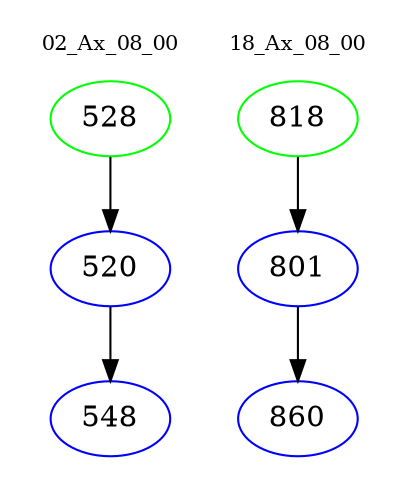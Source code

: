 digraph{
subgraph cluster_0 {
color = white
label = "02_Ax_08_00";
fontsize=10;
T0_528 [label="528", color="green"]
T0_528 -> T0_520 [color="black"]
T0_520 [label="520", color="blue"]
T0_520 -> T0_548 [color="black"]
T0_548 [label="548", color="blue"]
}
subgraph cluster_1 {
color = white
label = "18_Ax_08_00";
fontsize=10;
T1_818 [label="818", color="green"]
T1_818 -> T1_801 [color="black"]
T1_801 [label="801", color="blue"]
T1_801 -> T1_860 [color="black"]
T1_860 [label="860", color="blue"]
}
}

